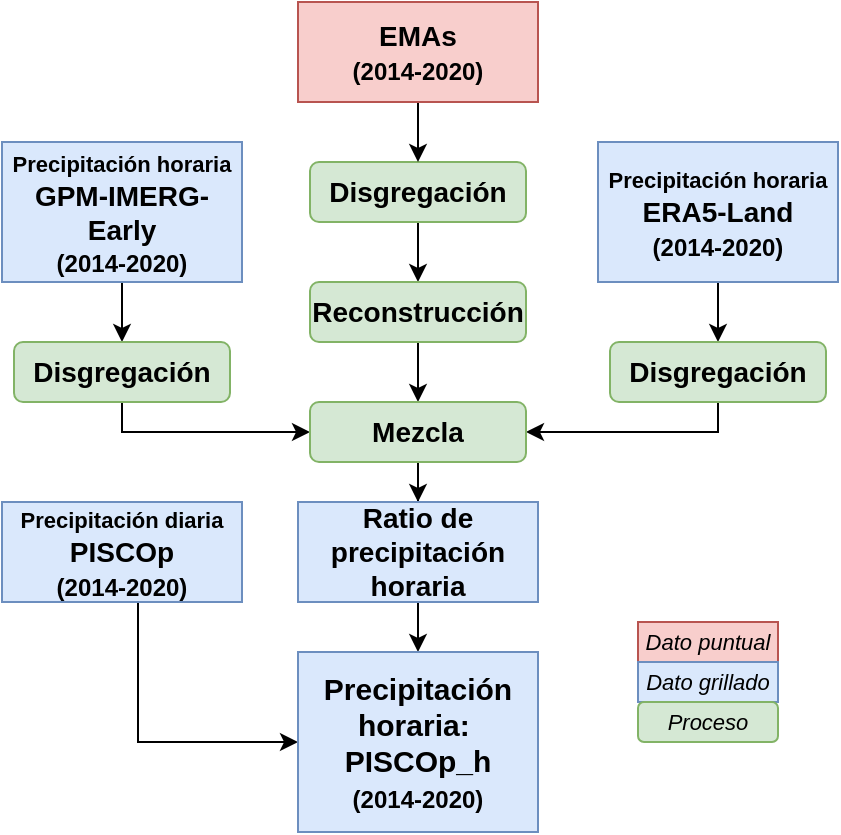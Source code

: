 <mxfile version="14.9.7" type="github">
  <diagram id="AUPCx3ZcEh8xyHO7lobR" name="Page-1">
    <mxGraphModel dx="1422" dy="804" grid="1" gridSize="10" guides="1" tooltips="1" connect="1" arrows="1" fold="1" page="1" pageScale="1" pageWidth="827" pageHeight="1169" math="0" shadow="0">
      <root>
        <mxCell id="0" />
        <mxCell id="1" parent="0" />
        <mxCell id="Wiez92DhjjI8bRSd8p2w-50" style="edgeStyle=orthogonalEdgeStyle;rounded=0;orthogonalLoop=1;jettySize=auto;html=1;fontSize=14;" parent="1" source="Wiez92DhjjI8bRSd8p2w-20" target="Wiez92DhjjI8bRSd8p2w-38" edge="1">
          <mxGeometry relative="1" as="geometry" />
        </mxCell>
        <mxCell id="Wiez92DhjjI8bRSd8p2w-20" value="Disgregación" style="rounded=1;whiteSpace=wrap;html=1;fontStyle=1;fontSize=14;fillColor=#d5e8d4;strokeColor=#82b366;" parent="1" vertex="1">
          <mxGeometry x="326" y="100" width="108" height="30" as="geometry" />
        </mxCell>
        <mxCell id="Wiez92DhjjI8bRSd8p2w-47" style="edgeStyle=orthogonalEdgeStyle;rounded=0;orthogonalLoop=1;jettySize=auto;html=1;fontSize=14;" parent="1" source="Wiez92DhjjI8bRSd8p2w-22" target="Wiez92DhjjI8bRSd8p2w-20" edge="1">
          <mxGeometry relative="1" as="geometry" />
        </mxCell>
        <mxCell id="Wiez92DhjjI8bRSd8p2w-22" value="EMAs&lt;br&gt;&lt;span style=&quot;font-size: 12px&quot;&gt;(2014-2020)&lt;/span&gt;" style="rounded=0;whiteSpace=wrap;html=1;fontStyle=1;fontSize=14;fillColor=#f8cecc;strokeColor=#b85450;" parent="1" vertex="1">
          <mxGeometry x="320" y="20" width="120" height="50" as="geometry" />
        </mxCell>
        <mxCell id="Wiez92DhjjI8bRSd8p2w-49" style="edgeStyle=orthogonalEdgeStyle;rounded=0;orthogonalLoop=1;jettySize=auto;html=1;entryX=0.5;entryY=0;entryDx=0;entryDy=0;fontSize=14;" parent="1" source="Wiez92DhjjI8bRSd8p2w-36" target="Wiez92DhjjI8bRSd8p2w-40" edge="1">
          <mxGeometry relative="1" as="geometry" />
        </mxCell>
        <mxCell id="Wiez92DhjjI8bRSd8p2w-36" value="&lt;span style=&quot;font-size: 11px&quot;&gt;Precipitación horaria&lt;/span&gt;&lt;br&gt;ERA5-Land&lt;br&gt;&lt;span style=&quot;font-size: 12px&quot;&gt;(2014-2020)&lt;/span&gt;" style="rounded=0;whiteSpace=wrap;html=1;fontStyle=1;fontSize=14;fillColor=#dae8fc;strokeColor=#6c8ebf;" parent="1" vertex="1">
          <mxGeometry x="470" y="90" width="120" height="70" as="geometry" />
        </mxCell>
        <mxCell id="Wiez92DhjjI8bRSd8p2w-48" style="edgeStyle=orthogonalEdgeStyle;rounded=0;orthogonalLoop=1;jettySize=auto;html=1;entryX=0.5;entryY=0;entryDx=0;entryDy=0;fontSize=14;" parent="1" source="Wiez92DhjjI8bRSd8p2w-37" target="Wiez92DhjjI8bRSd8p2w-39" edge="1">
          <mxGeometry relative="1" as="geometry" />
        </mxCell>
        <mxCell id="Wiez92DhjjI8bRSd8p2w-37" value="&lt;font style=&quot;font-size: 11px&quot;&gt;Precipitación horaria&lt;/font&gt;&lt;br&gt;GPM-IMERG-Early&lt;br&gt;&lt;span style=&quot;font-size: 12px&quot;&gt;(2014-2020)&lt;/span&gt;" style="rounded=0;whiteSpace=wrap;html=1;fontStyle=1;fontSize=14;fillColor=#dae8fc;strokeColor=#6c8ebf;" parent="1" vertex="1">
          <mxGeometry x="172" y="90" width="120" height="70" as="geometry" />
        </mxCell>
        <mxCell id="Wiez92DhjjI8bRSd8p2w-51" style="edgeStyle=orthogonalEdgeStyle;rounded=0;orthogonalLoop=1;jettySize=auto;html=1;fontSize=14;" parent="1" source="Wiez92DhjjI8bRSd8p2w-38" target="Wiez92DhjjI8bRSd8p2w-41" edge="1">
          <mxGeometry relative="1" as="geometry" />
        </mxCell>
        <mxCell id="Wiez92DhjjI8bRSd8p2w-38" value="Reconstrucción" style="rounded=1;whiteSpace=wrap;html=1;fontStyle=1;fontSize=14;fillColor=#d5e8d4;strokeColor=#82b366;" parent="1" vertex="1">
          <mxGeometry x="326" y="160" width="108" height="30" as="geometry" />
        </mxCell>
        <mxCell id="Wiez92DhjjI8bRSd8p2w-53" style="edgeStyle=orthogonalEdgeStyle;rounded=0;orthogonalLoop=1;jettySize=auto;html=1;fontSize=14;" parent="1" source="Wiez92DhjjI8bRSd8p2w-39" target="Wiez92DhjjI8bRSd8p2w-41" edge="1">
          <mxGeometry relative="1" as="geometry">
            <Array as="points">
              <mxPoint x="232" y="235" />
            </Array>
          </mxGeometry>
        </mxCell>
        <mxCell id="Wiez92DhjjI8bRSd8p2w-39" value="Disgregación" style="rounded=1;whiteSpace=wrap;html=1;fontStyle=1;fontSize=14;fillColor=#d5e8d4;strokeColor=#82b366;" parent="1" vertex="1">
          <mxGeometry x="178" y="190" width="108" height="30" as="geometry" />
        </mxCell>
        <mxCell id="Wiez92DhjjI8bRSd8p2w-54" style="edgeStyle=orthogonalEdgeStyle;rounded=0;orthogonalLoop=1;jettySize=auto;html=1;entryX=1;entryY=0.5;entryDx=0;entryDy=0;fontSize=14;" parent="1" source="Wiez92DhjjI8bRSd8p2w-40" target="Wiez92DhjjI8bRSd8p2w-41" edge="1">
          <mxGeometry relative="1" as="geometry">
            <Array as="points">
              <mxPoint x="530" y="235" />
            </Array>
          </mxGeometry>
        </mxCell>
        <mxCell id="Wiez92DhjjI8bRSd8p2w-40" value="Disgregación" style="rounded=1;whiteSpace=wrap;html=1;fontStyle=1;fontSize=14;fillColor=#d5e8d4;strokeColor=#82b366;" parent="1" vertex="1">
          <mxGeometry x="476" y="190" width="108" height="30" as="geometry" />
        </mxCell>
        <mxCell id="Wiez92DhjjI8bRSd8p2w-55" style="edgeStyle=orthogonalEdgeStyle;rounded=0;orthogonalLoop=1;jettySize=auto;html=1;entryX=0.5;entryY=0;entryDx=0;entryDy=0;fontSize=14;" parent="1" source="Wiez92DhjjI8bRSd8p2w-41" target="Wiez92DhjjI8bRSd8p2w-43" edge="1">
          <mxGeometry relative="1" as="geometry" />
        </mxCell>
        <mxCell id="Wiez92DhjjI8bRSd8p2w-41" value="Mezcla" style="rounded=1;whiteSpace=wrap;html=1;fontStyle=1;fontSize=14;fillColor=#d5e8d4;strokeColor=#82b366;" parent="1" vertex="1">
          <mxGeometry x="326" y="220" width="108" height="30" as="geometry" />
        </mxCell>
        <mxCell id="Wiez92DhjjI8bRSd8p2w-57" style="edgeStyle=orthogonalEdgeStyle;rounded=0;orthogonalLoop=1;jettySize=auto;html=1;entryX=0.5;entryY=0;entryDx=0;entryDy=0;fontSize=14;" parent="1" source="Wiez92DhjjI8bRSd8p2w-43" target="Wiez92DhjjI8bRSd8p2w-45" edge="1">
          <mxGeometry relative="1" as="geometry" />
        </mxCell>
        <mxCell id="Wiez92DhjjI8bRSd8p2w-43" value="Ratio de precipitación horaria" style="rounded=0;whiteSpace=wrap;html=1;fontStyle=1;fontSize=14;fillColor=#dae8fc;strokeColor=#6c8ebf;" parent="1" vertex="1">
          <mxGeometry x="320" y="270" width="120" height="50" as="geometry" />
        </mxCell>
        <mxCell id="Wiez92DhjjI8bRSd8p2w-62" style="edgeStyle=orthogonalEdgeStyle;rounded=0;orthogonalLoop=1;jettySize=auto;html=1;entryX=0;entryY=0.5;entryDx=0;entryDy=0;fontSize=15;" parent="1" source="Wiez92DhjjI8bRSd8p2w-44" target="Wiez92DhjjI8bRSd8p2w-45" edge="1">
          <mxGeometry relative="1" as="geometry">
            <Array as="points">
              <mxPoint x="240" y="390" />
            </Array>
          </mxGeometry>
        </mxCell>
        <mxCell id="Wiez92DhjjI8bRSd8p2w-44" value="&lt;font style=&quot;font-size: 11px&quot;&gt;Precipitación diaria&lt;/font&gt;&lt;br&gt;PISCOp&lt;br&gt;&lt;font style=&quot;font-size: 12px&quot;&gt;(2014-2020)&lt;/font&gt;" style="rounded=0;whiteSpace=wrap;html=1;fontStyle=1;fontSize=14;fillColor=#dae8fc;strokeColor=#6c8ebf;" parent="1" vertex="1">
          <mxGeometry x="172" y="270" width="120" height="50" as="geometry" />
        </mxCell>
        <mxCell id="Wiez92DhjjI8bRSd8p2w-45" value="Precipitación horaria:&amp;nbsp;&lt;br style=&quot;font-size: 15px&quot;&gt;PISCOp_h&lt;br style=&quot;font-size: 15px&quot;&gt;&lt;font style=&quot;font-size: 12px&quot;&gt;(2014-2020)&lt;/font&gt;" style="rounded=0;whiteSpace=wrap;html=1;fontStyle=1;fontSize=15;fillColor=#dae8fc;strokeColor=#6c8ebf;" parent="1" vertex="1">
          <mxGeometry x="320" y="345" width="120" height="90" as="geometry" />
        </mxCell>
        <mxCell id="Wiez92DhjjI8bRSd8p2w-63" value="Dato puntual" style="rounded=0;whiteSpace=wrap;html=1;fontSize=11;fillColor=#f8cecc;strokeColor=#b85450;fontStyle=2" parent="1" vertex="1">
          <mxGeometry x="490" y="330" width="70" height="20" as="geometry" />
        </mxCell>
        <mxCell id="Wiez92DhjjI8bRSd8p2w-64" value="Dato grillado" style="rounded=0;whiteSpace=wrap;html=1;fontSize=11;fillColor=#dae8fc;strokeColor=#6c8ebf;fontStyle=2" parent="1" vertex="1">
          <mxGeometry x="490" y="350" width="70" height="20" as="geometry" />
        </mxCell>
        <mxCell id="Wiez92DhjjI8bRSd8p2w-65" value="Proceso" style="rounded=1;whiteSpace=wrap;html=1;fontSize=11;fillColor=#d5e8d4;strokeColor=#82b366;fontStyle=2" parent="1" vertex="1">
          <mxGeometry x="490" y="370" width="70" height="20" as="geometry" />
        </mxCell>
      </root>
    </mxGraphModel>
  </diagram>
</mxfile>
